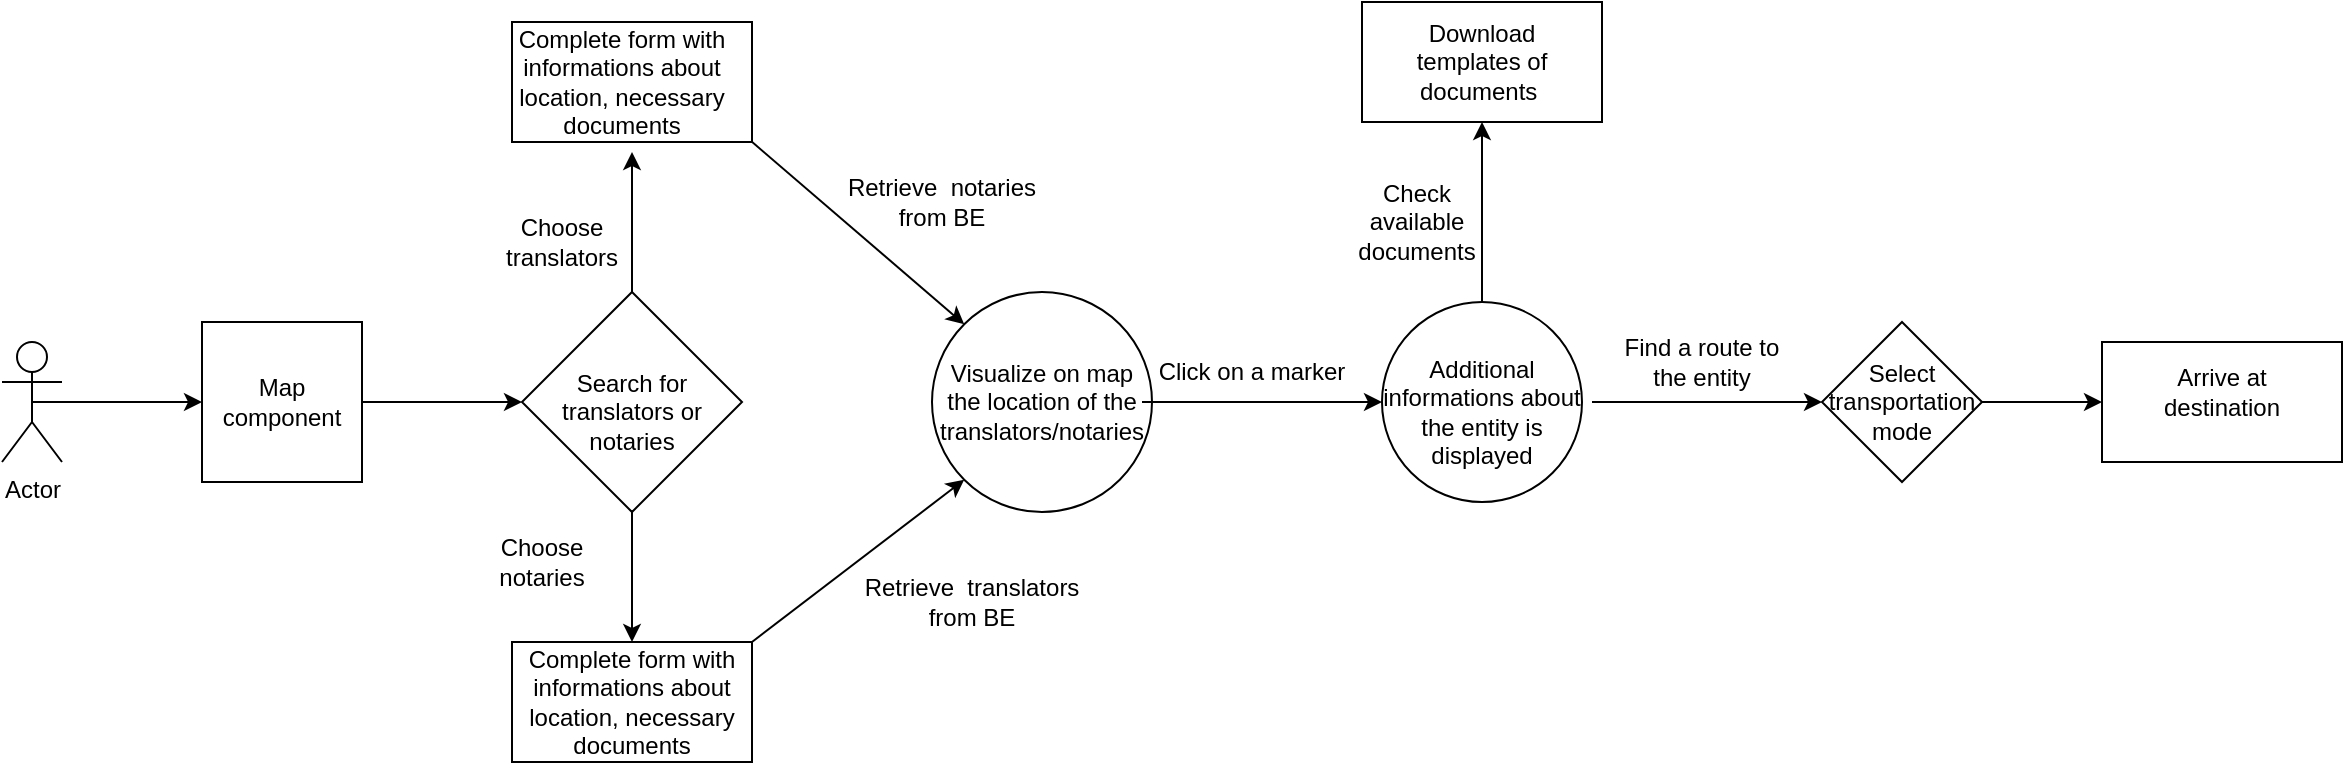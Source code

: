 <mxfile version="12.2.6" type="device" pages="1"><diagram id="HV-JWg9z5X1zUfU2agXj" name="Page-1"><mxGraphModel dx="1038" dy="580" grid="1" gridSize="10" guides="1" tooltips="1" connect="1" arrows="1" fold="1" page="1" pageScale="1" pageWidth="850" pageHeight="1100" math="0" shadow="0"><root><mxCell id="0"/><mxCell id="1" parent="0"/><mxCell id="gu6rHM4bYhGD1V8OEpyC-4" style="edgeStyle=orthogonalEdgeStyle;rounded=0;orthogonalLoop=1;jettySize=auto;html=1;exitX=0.5;exitY=0.5;exitDx=0;exitDy=0;exitPerimeter=0;entryX=0;entryY=0.5;entryDx=0;entryDy=0;" edge="1" parent="1" source="gu6rHM4bYhGD1V8OEpyC-1" target="gu6rHM4bYhGD1V8OEpyC-2"><mxGeometry relative="1" as="geometry"/></mxCell><mxCell id="gu6rHM4bYhGD1V8OEpyC-1" value="Actor" style="shape=umlActor;verticalLabelPosition=bottom;labelBackgroundColor=#ffffff;verticalAlign=top;html=1;outlineConnect=0;" vertex="1" parent="1"><mxGeometry x="90" y="250" width="30" height="60" as="geometry"/></mxCell><mxCell id="gu6rHM4bYhGD1V8OEpyC-2" value="" style="whiteSpace=wrap;html=1;aspect=fixed;" vertex="1" parent="1"><mxGeometry x="190" y="240" width="80" height="80" as="geometry"/></mxCell><mxCell id="gu6rHM4bYhGD1V8OEpyC-3" value="Map component" style="text;html=1;strokeColor=none;fillColor=none;align=center;verticalAlign=middle;whiteSpace=wrap;rounded=0;" vertex="1" parent="1"><mxGeometry x="210" y="270" width="40" height="20" as="geometry"/></mxCell><mxCell id="gu6rHM4bYhGD1V8OEpyC-5" value="" style="rhombus;whiteSpace=wrap;html=1;" vertex="1" parent="1"><mxGeometry x="350" y="225" width="110" height="110" as="geometry"/></mxCell><mxCell id="gu6rHM4bYhGD1V8OEpyC-6" value="Search for translators or notaries" style="text;html=1;strokeColor=none;fillColor=none;align=center;verticalAlign=middle;whiteSpace=wrap;rounded=0;" vertex="1" parent="1"><mxGeometry x="350" y="260" width="110" height="50" as="geometry"/></mxCell><mxCell id="gu6rHM4bYhGD1V8OEpyC-7" value="" style="endArrow=classic;html=1;exitX=1;exitY=0.5;exitDx=0;exitDy=0;" edge="1" parent="1" source="gu6rHM4bYhGD1V8OEpyC-2"><mxGeometry width="50" height="50" relative="1" as="geometry"><mxPoint x="270" y="310" as="sourcePoint"/><mxPoint x="350" y="280" as="targetPoint"/></mxGeometry></mxCell><mxCell id="gu6rHM4bYhGD1V8OEpyC-8" value="" style="endArrow=classic;html=1;" edge="1" parent="1"><mxGeometry width="50" height="50" relative="1" as="geometry"><mxPoint x="405" y="225" as="sourcePoint"/><mxPoint x="405" y="155" as="targetPoint"/></mxGeometry></mxCell><mxCell id="gu6rHM4bYhGD1V8OEpyC-9" value="" style="endArrow=classic;html=1;exitX=0.5;exitY=1;exitDx=0;exitDy=0;" edge="1" parent="1" source="gu6rHM4bYhGD1V8OEpyC-5"><mxGeometry width="50" height="50" relative="1" as="geometry"><mxPoint x="370" y="405" as="sourcePoint"/><mxPoint x="405" y="400" as="targetPoint"/><Array as="points"/></mxGeometry></mxCell><mxCell id="gu6rHM4bYhGD1V8OEpyC-10" value="Choose translators" style="text;html=1;strokeColor=none;fillColor=none;align=center;verticalAlign=middle;whiteSpace=wrap;rounded=0;" vertex="1" parent="1"><mxGeometry x="350" y="190" width="40" height="20" as="geometry"/></mxCell><mxCell id="gu6rHM4bYhGD1V8OEpyC-11" value="Choose notaries" style="text;html=1;strokeColor=none;fillColor=none;align=center;verticalAlign=middle;whiteSpace=wrap;rounded=0;" vertex="1" parent="1"><mxGeometry x="340" y="350" width="40" height="20" as="geometry"/></mxCell><mxCell id="gu6rHM4bYhGD1V8OEpyC-12" value="" style="rounded=0;whiteSpace=wrap;html=1;" vertex="1" parent="1"><mxGeometry x="345" y="90" width="120" height="60" as="geometry"/></mxCell><mxCell id="gu6rHM4bYhGD1V8OEpyC-13" value="" style="rounded=0;whiteSpace=wrap;html=1;" vertex="1" parent="1"><mxGeometry x="345" y="400" width="120" height="60" as="geometry"/></mxCell><mxCell id="gu6rHM4bYhGD1V8OEpyC-14" value="Complete form with informations about location, necessary documents" style="text;html=1;strokeColor=none;fillColor=none;align=center;verticalAlign=middle;whiteSpace=wrap;rounded=0;" vertex="1" parent="1"><mxGeometry x="340" y="110" width="120" height="20" as="geometry"/></mxCell><mxCell id="gu6rHM4bYhGD1V8OEpyC-15" value="Complete form with informations about location, necessary documents" style="text;html=1;strokeColor=none;fillColor=none;align=center;verticalAlign=middle;whiteSpace=wrap;rounded=0;" vertex="1" parent="1"><mxGeometry x="345" y="420" width="120" height="20" as="geometry"/></mxCell><mxCell id="gu6rHM4bYhGD1V8OEpyC-16" value="" style="ellipse;whiteSpace=wrap;html=1;aspect=fixed;" vertex="1" parent="1"><mxGeometry x="555" y="225" width="110" height="110" as="geometry"/></mxCell><mxCell id="gu6rHM4bYhGD1V8OEpyC-17" value="Visualize on map the location of the translators/notaries" style="text;html=1;strokeColor=none;fillColor=none;align=center;verticalAlign=middle;whiteSpace=wrap;rounded=0;" vertex="1" parent="1"><mxGeometry x="560" y="255" width="100" height="50" as="geometry"/></mxCell><mxCell id="gu6rHM4bYhGD1V8OEpyC-18" value="" style="endArrow=classic;html=1;entryX=0;entryY=1;entryDx=0;entryDy=0;" edge="1" parent="1" target="gu6rHM4bYhGD1V8OEpyC-16"><mxGeometry width="50" height="50" relative="1" as="geometry"><mxPoint x="465" y="400" as="sourcePoint"/><mxPoint x="515" y="350" as="targetPoint"/></mxGeometry></mxCell><mxCell id="gu6rHM4bYhGD1V8OEpyC-19" value="" style="endArrow=classic;html=1;exitX=1.002;exitY=1.003;exitDx=0;exitDy=0;exitPerimeter=0;entryX=0;entryY=0;entryDx=0;entryDy=0;" edge="1" parent="1" source="gu6rHM4bYhGD1V8OEpyC-12" target="gu6rHM4bYhGD1V8OEpyC-16"><mxGeometry width="50" height="50" relative="1" as="geometry"><mxPoint x="470" y="200" as="sourcePoint"/><mxPoint x="520" y="150" as="targetPoint"/></mxGeometry></mxCell><mxCell id="gu6rHM4bYhGD1V8OEpyC-20" value="Retrieve&amp;nbsp; notaries from BE" style="text;html=1;strokeColor=none;fillColor=none;align=center;verticalAlign=middle;whiteSpace=wrap;rounded=0;" vertex="1" parent="1"><mxGeometry x="505" y="170" width="110" height="20" as="geometry"/></mxCell><mxCell id="gu6rHM4bYhGD1V8OEpyC-21" value="Retrieve&amp;nbsp; translators from BE" style="text;html=1;strokeColor=none;fillColor=none;align=center;verticalAlign=middle;whiteSpace=wrap;rounded=0;" vertex="1" parent="1"><mxGeometry x="520" y="370" width="110" height="20" as="geometry"/></mxCell><mxCell id="gu6rHM4bYhGD1V8OEpyC-22" value="" style="endArrow=classic;html=1;exitX=1;exitY=0.5;exitDx=0;exitDy=0;" edge="1" parent="1" source="gu6rHM4bYhGD1V8OEpyC-17"><mxGeometry width="50" height="50" relative="1" as="geometry"><mxPoint x="670" y="300" as="sourcePoint"/><mxPoint x="780" y="280" as="targetPoint"/></mxGeometry></mxCell><mxCell id="gu6rHM4bYhGD1V8OEpyC-23" value="Click on a marker" style="text;html=1;strokeColor=none;fillColor=none;align=center;verticalAlign=middle;whiteSpace=wrap;rounded=0;" vertex="1" parent="1"><mxGeometry x="665" y="255" width="100" height="20" as="geometry"/></mxCell><mxCell id="gu6rHM4bYhGD1V8OEpyC-24" value="" style="ellipse;whiteSpace=wrap;html=1;aspect=fixed;" vertex="1" parent="1"><mxGeometry x="780" y="230" width="100" height="100" as="geometry"/></mxCell><mxCell id="gu6rHM4bYhGD1V8OEpyC-25" value="Additional informations about the entity is displayed" style="text;html=1;strokeColor=none;fillColor=none;align=center;verticalAlign=middle;whiteSpace=wrap;rounded=0;" vertex="1" parent="1"><mxGeometry x="775" y="275" width="110" height="20" as="geometry"/></mxCell><mxCell id="gu6rHM4bYhGD1V8OEpyC-26" value="Check available documents" style="text;html=1;strokeColor=none;fillColor=none;align=center;verticalAlign=middle;whiteSpace=wrap;rounded=0;" vertex="1" parent="1"><mxGeometry x="770" y="170" width="55" height="40" as="geometry"/></mxCell><mxCell id="gu6rHM4bYhGD1V8OEpyC-27" value="" style="endArrow=classic;html=1;exitX=0.5;exitY=0;exitDx=0;exitDy=0;" edge="1" parent="1" source="gu6rHM4bYhGD1V8OEpyC-24"><mxGeometry width="50" height="50" relative="1" as="geometry"><mxPoint x="800" y="230" as="sourcePoint"/><mxPoint x="830" y="140" as="targetPoint"/></mxGeometry></mxCell><mxCell id="gu6rHM4bYhGD1V8OEpyC-28" value="" style="rounded=0;whiteSpace=wrap;html=1;" vertex="1" parent="1"><mxGeometry x="770" y="80" width="120" height="60" as="geometry"/></mxCell><mxCell id="gu6rHM4bYhGD1V8OEpyC-29" value="Download templates of documents&amp;nbsp;" style="text;html=1;strokeColor=none;fillColor=none;align=center;verticalAlign=middle;whiteSpace=wrap;rounded=0;" vertex="1" parent="1"><mxGeometry x="780" y="100" width="100" height="20" as="geometry"/></mxCell><mxCell id="gu6rHM4bYhGD1V8OEpyC-30" value="" style="endArrow=classic;html=1;exitX=1;exitY=0.25;exitDx=0;exitDy=0;" edge="1" parent="1" source="gu6rHM4bYhGD1V8OEpyC-25"><mxGeometry width="50" height="50" relative="1" as="geometry"><mxPoint x="880" y="300" as="sourcePoint"/><mxPoint x="1000" y="280" as="targetPoint"/></mxGeometry></mxCell><mxCell id="gu6rHM4bYhGD1V8OEpyC-31" value="Find a route to the entity" style="text;html=1;strokeColor=none;fillColor=none;align=center;verticalAlign=middle;whiteSpace=wrap;rounded=0;" vertex="1" parent="1"><mxGeometry x="900" y="250" width="80" height="20" as="geometry"/></mxCell><mxCell id="gu6rHM4bYhGD1V8OEpyC-32" value="" style="rhombus;whiteSpace=wrap;html=1;" vertex="1" parent="1"><mxGeometry x="1000" y="240" width="80" height="80" as="geometry"/></mxCell><mxCell id="gu6rHM4bYhGD1V8OEpyC-33" value="Select transportation mode" style="text;html=1;strokeColor=none;fillColor=none;align=center;verticalAlign=middle;whiteSpace=wrap;rounded=0;" vertex="1" parent="1"><mxGeometry x="1020" y="260" width="40" height="40" as="geometry"/></mxCell><mxCell id="gu6rHM4bYhGD1V8OEpyC-34" value="" style="rounded=0;whiteSpace=wrap;html=1;" vertex="1" parent="1"><mxGeometry x="1140" y="250" width="120" height="60" as="geometry"/></mxCell><mxCell id="gu6rHM4bYhGD1V8OEpyC-35" value="Arrive at destination" style="text;html=1;strokeColor=none;fillColor=none;align=center;verticalAlign=middle;whiteSpace=wrap;rounded=0;" vertex="1" parent="1"><mxGeometry x="1160" y="265" width="80" height="20" as="geometry"/></mxCell><mxCell id="gu6rHM4bYhGD1V8OEpyC-36" value="" style="endArrow=classic;html=1;entryX=0;entryY=0.5;entryDx=0;entryDy=0;exitX=1;exitY=0.5;exitDx=0;exitDy=0;" edge="1" parent="1" source="gu6rHM4bYhGD1V8OEpyC-32" target="gu6rHM4bYhGD1V8OEpyC-34"><mxGeometry width="50" height="50" relative="1" as="geometry"><mxPoint x="1050" y="210" as="sourcePoint"/><mxPoint x="1100" y="160" as="targetPoint"/></mxGeometry></mxCell></root></mxGraphModel></diagram></mxfile>